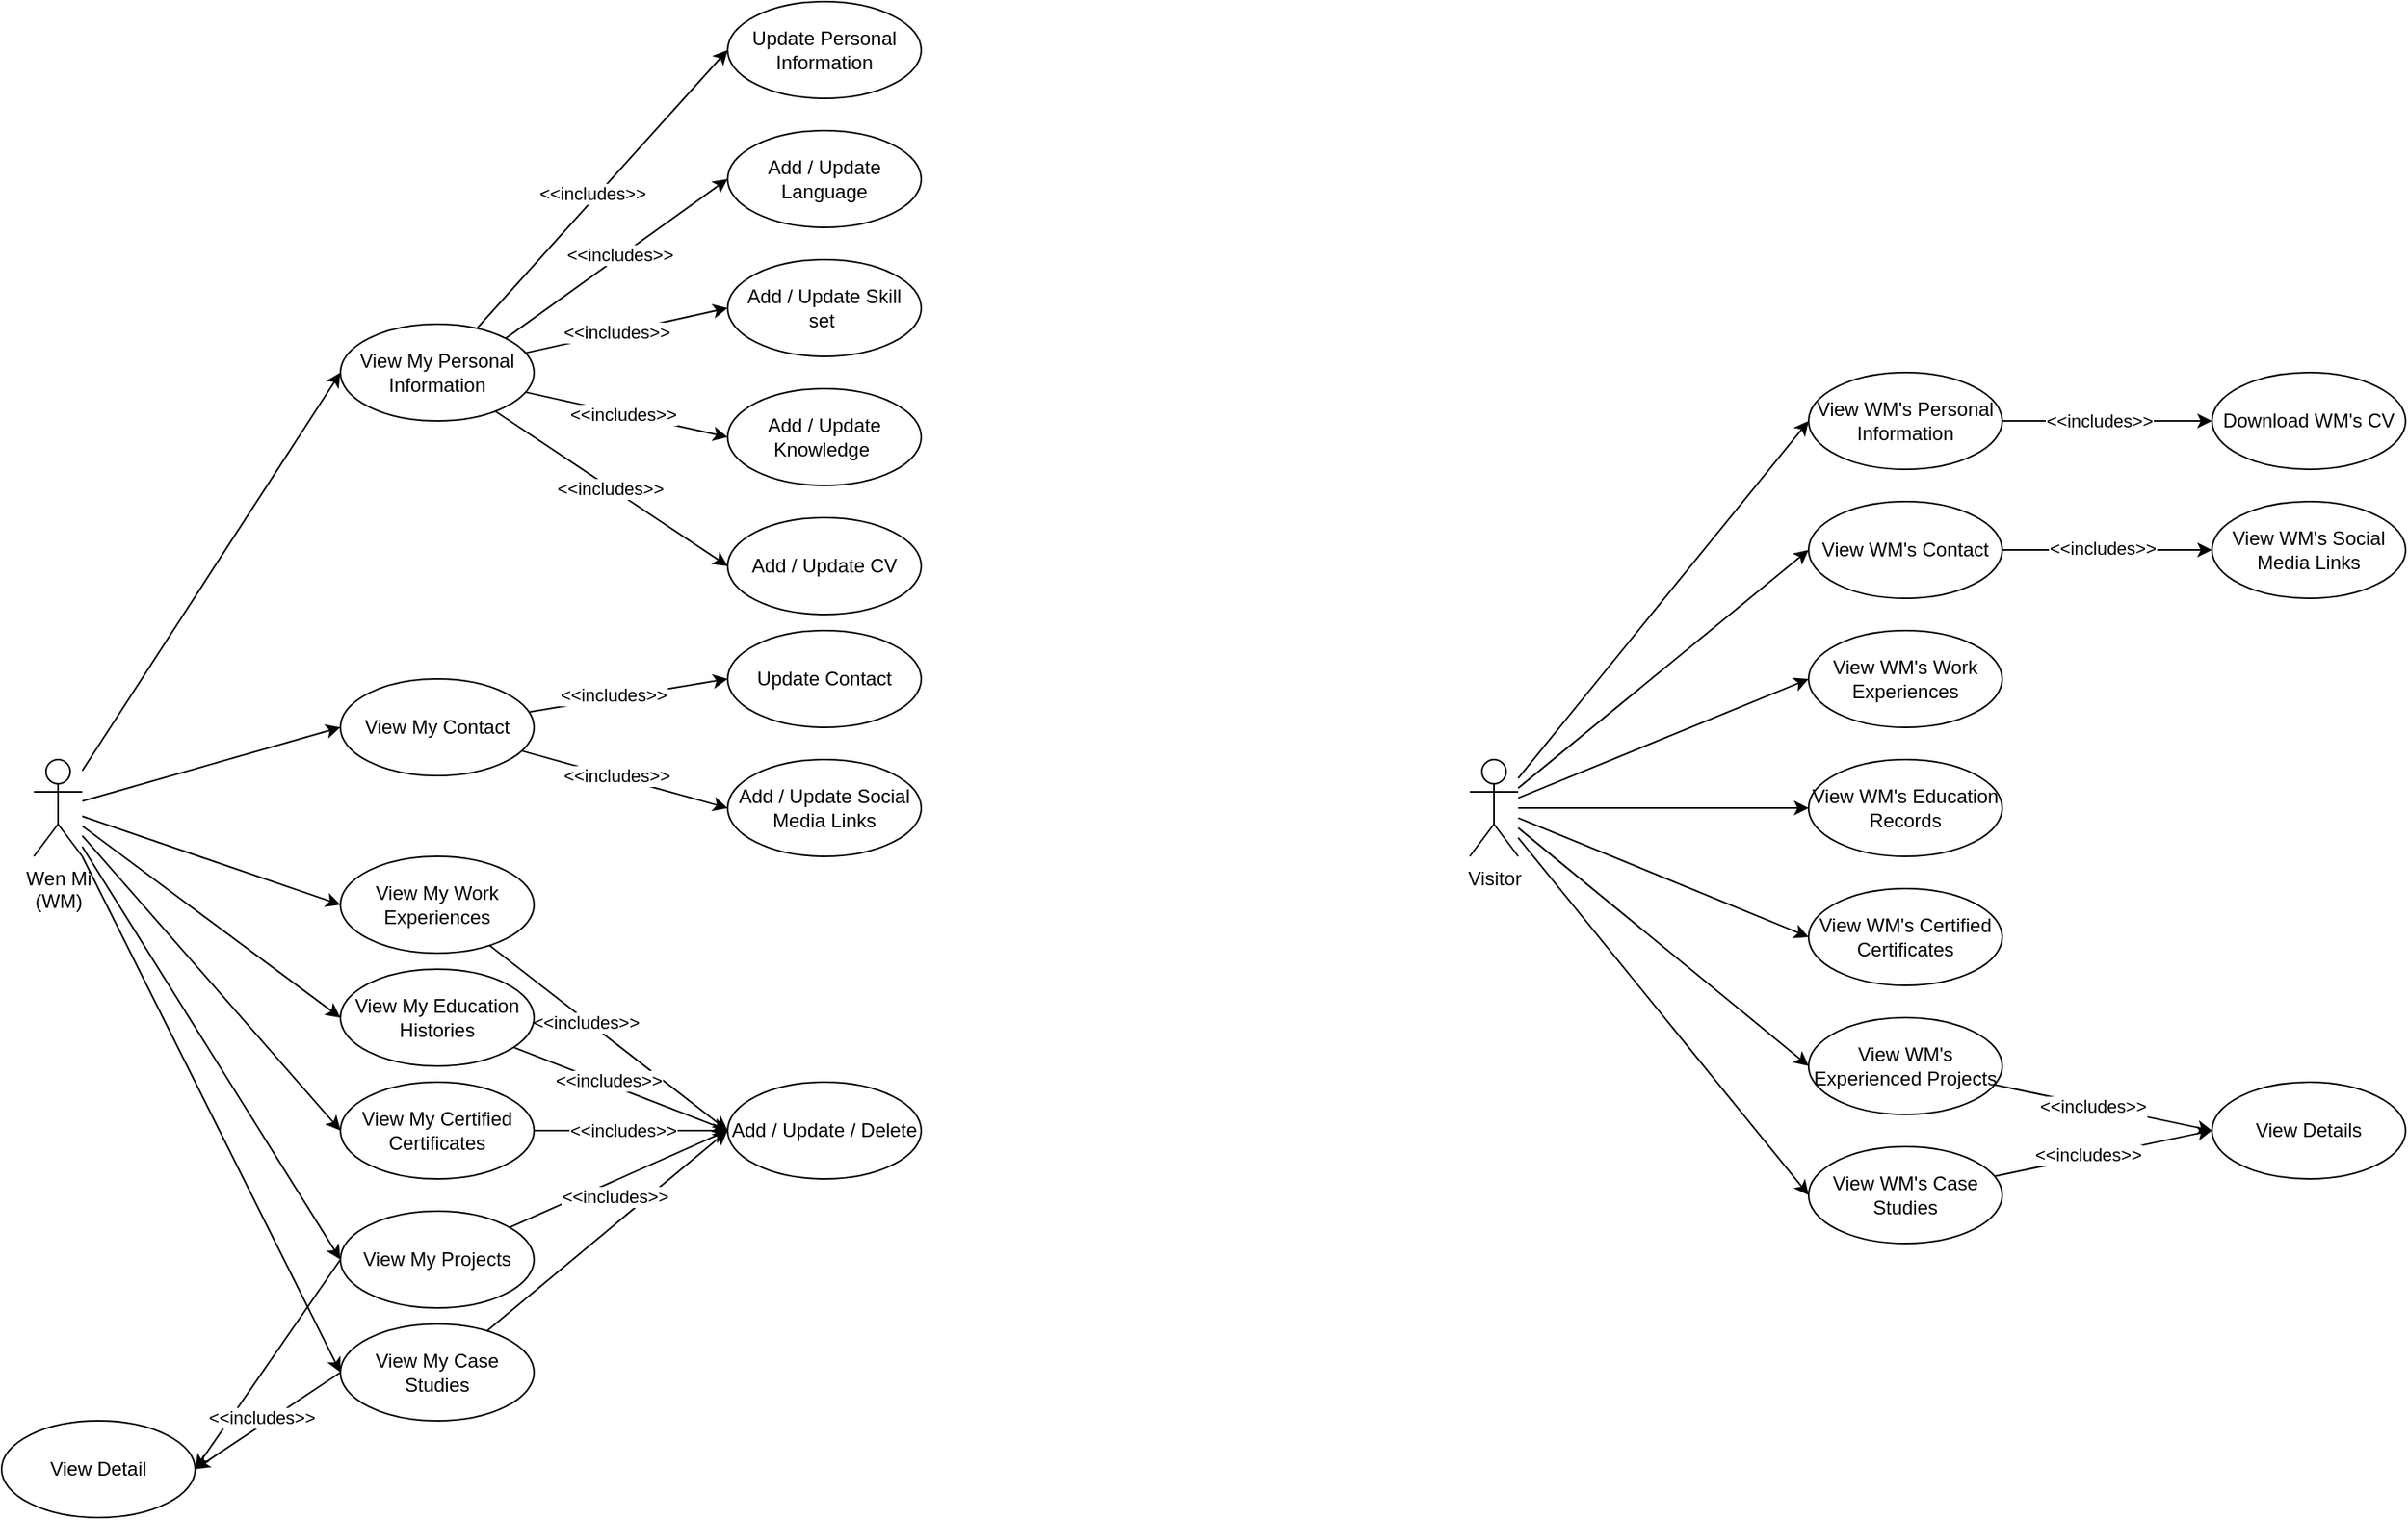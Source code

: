 <mxfile version="27.1.4">
  <diagram name="Use Cases" id="ZiQrT_tuKkAs1ExPT5KR">
    <mxGraphModel dx="2656" dy="2057" grid="1" gridSize="10" guides="1" tooltips="1" connect="1" arrows="1" fold="1" page="1" pageScale="1" pageWidth="850" pageHeight="1100" math="0" shadow="0">
      <root>
        <mxCell id="0" />
        <mxCell id="1" parent="0" />
        <mxCell id="uVi0bnUCJbSageLYhtC--70" style="edgeStyle=none;shape=connector;rounded=0;orthogonalLoop=1;jettySize=auto;html=1;entryX=0;entryY=0.5;entryDx=0;entryDy=0;strokeColor=default;align=center;verticalAlign=middle;fontFamily=Helvetica;fontSize=11;fontColor=default;labelBackgroundColor=default;endArrow=classic;" edge="1" parent="1" source="uVi0bnUCJbSageLYhtC--68" target="uVi0bnUCJbSageLYhtC--57">
          <mxGeometry relative="1" as="geometry" />
        </mxCell>
        <mxCell id="uVi0bnUCJbSageLYhtC--15" style="rounded=0;orthogonalLoop=1;jettySize=auto;html=1;entryX=0;entryY=0.5;entryDx=0;entryDy=0;" edge="1" parent="1" source="uVi0bnUCJbSageLYhtC--1" target="uVi0bnUCJbSageLYhtC--2">
          <mxGeometry relative="1" as="geometry" />
        </mxCell>
        <mxCell id="uVi0bnUCJbSageLYhtC--16" style="edgeStyle=none;shape=connector;rounded=0;orthogonalLoop=1;jettySize=auto;html=1;entryX=0;entryY=0.5;entryDx=0;entryDy=0;strokeColor=default;align=center;verticalAlign=middle;fontFamily=Helvetica;fontSize=11;fontColor=default;labelBackgroundColor=default;endArrow=classic;" edge="1" parent="1" source="uVi0bnUCJbSageLYhtC--1" target="uVi0bnUCJbSageLYhtC--3">
          <mxGeometry relative="1" as="geometry" />
        </mxCell>
        <mxCell id="uVi0bnUCJbSageLYhtC--17" style="edgeStyle=none;shape=connector;rounded=0;orthogonalLoop=1;jettySize=auto;html=1;entryX=0;entryY=0.5;entryDx=0;entryDy=0;strokeColor=default;align=center;verticalAlign=middle;fontFamily=Helvetica;fontSize=11;fontColor=default;labelBackgroundColor=default;endArrow=classic;" edge="1" parent="1" source="uVi0bnUCJbSageLYhtC--1" target="uVi0bnUCJbSageLYhtC--4">
          <mxGeometry relative="1" as="geometry" />
        </mxCell>
        <mxCell id="uVi0bnUCJbSageLYhtC--18" style="edgeStyle=none;shape=connector;rounded=0;orthogonalLoop=1;jettySize=auto;html=1;entryX=0;entryY=0.5;entryDx=0;entryDy=0;strokeColor=default;align=center;verticalAlign=middle;fontFamily=Helvetica;fontSize=11;fontColor=default;labelBackgroundColor=default;endArrow=classic;" edge="1" parent="1" source="uVi0bnUCJbSageLYhtC--1" target="uVi0bnUCJbSageLYhtC--5">
          <mxGeometry relative="1" as="geometry" />
        </mxCell>
        <mxCell id="uVi0bnUCJbSageLYhtC--19" style="edgeStyle=none;shape=connector;rounded=0;orthogonalLoop=1;jettySize=auto;html=1;entryX=0;entryY=0.5;entryDx=0;entryDy=0;strokeColor=default;align=center;verticalAlign=middle;fontFamily=Helvetica;fontSize=11;fontColor=default;labelBackgroundColor=default;endArrow=classic;" edge="1" parent="1" source="uVi0bnUCJbSageLYhtC--1" target="uVi0bnUCJbSageLYhtC--11">
          <mxGeometry relative="1" as="geometry" />
        </mxCell>
        <mxCell id="uVi0bnUCJbSageLYhtC--20" style="edgeStyle=none;shape=connector;rounded=0;orthogonalLoop=1;jettySize=auto;html=1;entryX=0;entryY=0.5;entryDx=0;entryDy=0;strokeColor=default;align=center;verticalAlign=middle;fontFamily=Helvetica;fontSize=11;fontColor=default;labelBackgroundColor=default;endArrow=classic;" edge="1" parent="1" source="uVi0bnUCJbSageLYhtC--1" target="uVi0bnUCJbSageLYhtC--6">
          <mxGeometry relative="1" as="geometry" />
        </mxCell>
        <mxCell id="uVi0bnUCJbSageLYhtC--21" style="edgeStyle=none;shape=connector;rounded=0;orthogonalLoop=1;jettySize=auto;html=1;entryX=0;entryY=0.5;entryDx=0;entryDy=0;strokeColor=default;align=center;verticalAlign=middle;fontFamily=Helvetica;fontSize=11;fontColor=default;labelBackgroundColor=default;endArrow=classic;" edge="1" parent="1" source="uVi0bnUCJbSageLYhtC--1" target="uVi0bnUCJbSageLYhtC--8">
          <mxGeometry relative="1" as="geometry" />
        </mxCell>
        <mxCell id="uVi0bnUCJbSageLYhtC--1" value="Visitor" style="shape=umlActor;verticalLabelPosition=bottom;verticalAlign=top;html=1;outlineConnect=0;" vertex="1" parent="1">
          <mxGeometry x="80" y="480" width="30" height="60" as="geometry" />
        </mxCell>
        <mxCell id="uVi0bnUCJbSageLYhtC--22" style="edgeStyle=none;shape=connector;rounded=0;orthogonalLoop=1;jettySize=auto;html=1;entryX=0;entryY=0.5;entryDx=0;entryDy=0;strokeColor=default;align=center;verticalAlign=middle;fontFamily=Helvetica;fontSize=11;fontColor=default;labelBackgroundColor=default;endArrow=classic;" edge="1" parent="1" source="uVi0bnUCJbSageLYhtC--2" target="uVi0bnUCJbSageLYhtC--12">
          <mxGeometry relative="1" as="geometry" />
        </mxCell>
        <mxCell id="uVi0bnUCJbSageLYhtC--23" value="&amp;lt;&amp;lt;includes&amp;gt;&amp;gt;" style="edgeLabel;html=1;align=center;verticalAlign=middle;resizable=0;points=[];fontFamily=Helvetica;fontSize=11;fontColor=default;labelBackgroundColor=default;" vertex="1" connectable="0" parent="uVi0bnUCJbSageLYhtC--22">
          <mxGeometry x="-0.262" y="-1" relative="1" as="geometry">
            <mxPoint x="12" y="-1" as="offset" />
          </mxGeometry>
        </mxCell>
        <mxCell id="uVi0bnUCJbSageLYhtC--2" value="View WM&#39;s Personal Information" style="ellipse;whiteSpace=wrap;html=1;" vertex="1" parent="1">
          <mxGeometry x="290" y="240" width="120" height="60" as="geometry" />
        </mxCell>
        <mxCell id="uVi0bnUCJbSageLYhtC--3" value="View WM&#39;s Contact" style="ellipse;whiteSpace=wrap;html=1;" vertex="1" parent="1">
          <mxGeometry x="290" y="320" width="120" height="60" as="geometry" />
        </mxCell>
        <mxCell id="uVi0bnUCJbSageLYhtC--4" value="View WM&#39;s Work Experiences" style="ellipse;whiteSpace=wrap;html=1;" vertex="1" parent="1">
          <mxGeometry x="290" y="400" width="120" height="60" as="geometry" />
        </mxCell>
        <mxCell id="uVi0bnUCJbSageLYhtC--5" value="&lt;div&gt;View WM&#39;s Education Records&lt;/div&gt;" style="ellipse;whiteSpace=wrap;html=1;" vertex="1" parent="1">
          <mxGeometry x="290" y="480" width="120" height="60" as="geometry" />
        </mxCell>
        <mxCell id="uVi0bnUCJbSageLYhtC--28" style="edgeStyle=none;shape=connector;rounded=0;orthogonalLoop=1;jettySize=auto;html=1;entryX=0;entryY=0.5;entryDx=0;entryDy=0;strokeColor=default;align=center;verticalAlign=middle;fontFamily=Helvetica;fontSize=11;fontColor=default;labelBackgroundColor=default;endArrow=classic;" edge="1" parent="1" source="uVi0bnUCJbSageLYhtC--6" target="uVi0bnUCJbSageLYhtC--7">
          <mxGeometry relative="1" as="geometry" />
        </mxCell>
        <mxCell id="uVi0bnUCJbSageLYhtC--29" value="&amp;lt;&amp;lt;includes&amp;gt;&amp;gt;" style="edgeLabel;html=1;align=center;verticalAlign=middle;resizable=0;points=[];fontFamily=Helvetica;fontSize=11;fontColor=default;labelBackgroundColor=default;" vertex="1" connectable="0" parent="uVi0bnUCJbSageLYhtC--28">
          <mxGeometry x="-0.102" relative="1" as="geometry">
            <mxPoint as="offset" />
          </mxGeometry>
        </mxCell>
        <mxCell id="uVi0bnUCJbSageLYhtC--6" value="&lt;div&gt;View WM&#39;s Experienced Projects&lt;/div&gt;" style="ellipse;whiteSpace=wrap;html=1;" vertex="1" parent="1">
          <mxGeometry x="290" y="640" width="120" height="60" as="geometry" />
        </mxCell>
        <mxCell id="uVi0bnUCJbSageLYhtC--7" value="&lt;div&gt;View Details&lt;/div&gt;" style="ellipse;whiteSpace=wrap;html=1;" vertex="1" parent="1">
          <mxGeometry x="540" y="680" width="120" height="60" as="geometry" />
        </mxCell>
        <mxCell id="uVi0bnUCJbSageLYhtC--26" style="edgeStyle=none;shape=connector;rounded=0;orthogonalLoop=1;jettySize=auto;html=1;entryX=0;entryY=0.5;entryDx=0;entryDy=0;strokeColor=default;align=center;verticalAlign=middle;fontFamily=Helvetica;fontSize=11;fontColor=default;labelBackgroundColor=default;endArrow=classic;" edge="1" parent="1" source="uVi0bnUCJbSageLYhtC--8" target="uVi0bnUCJbSageLYhtC--7">
          <mxGeometry relative="1" as="geometry" />
        </mxCell>
        <mxCell id="uVi0bnUCJbSageLYhtC--27" value="&amp;lt;&amp;lt;includes&amp;gt;&amp;gt;" style="edgeLabel;html=1;align=center;verticalAlign=middle;resizable=0;points=[];fontFamily=Helvetica;fontSize=11;fontColor=default;labelBackgroundColor=default;" vertex="1" connectable="0" parent="uVi0bnUCJbSageLYhtC--26">
          <mxGeometry x="-0.144" y="1" relative="1" as="geometry">
            <mxPoint as="offset" />
          </mxGeometry>
        </mxCell>
        <mxCell id="uVi0bnUCJbSageLYhtC--8" value="&lt;div&gt;View WM&#39;s Case Studies&lt;/div&gt;" style="ellipse;whiteSpace=wrap;html=1;" vertex="1" parent="1">
          <mxGeometry x="290" y="720" width="120" height="60" as="geometry" />
        </mxCell>
        <mxCell id="uVi0bnUCJbSageLYhtC--11" value="&lt;div&gt;View WM&#39;s Certified Certificates&lt;/div&gt;" style="ellipse;whiteSpace=wrap;html=1;" vertex="1" parent="1">
          <mxGeometry x="290" y="560" width="120" height="60" as="geometry" />
        </mxCell>
        <mxCell id="uVi0bnUCJbSageLYhtC--12" value="Download WM&#39;s CV" style="ellipse;whiteSpace=wrap;html=1;" vertex="1" parent="1">
          <mxGeometry x="540" y="240" width="120" height="60" as="geometry" />
        </mxCell>
        <mxCell id="uVi0bnUCJbSageLYhtC--13" value="View WM&#39;s Social Media Links" style="ellipse;whiteSpace=wrap;html=1;" vertex="1" parent="1">
          <mxGeometry x="540" y="320" width="120" height="60" as="geometry" />
        </mxCell>
        <mxCell id="uVi0bnUCJbSageLYhtC--24" style="edgeStyle=none;shape=connector;rounded=0;orthogonalLoop=1;jettySize=auto;html=1;entryX=0;entryY=0.5;entryDx=0;entryDy=0;strokeColor=default;align=center;verticalAlign=middle;fontFamily=Helvetica;fontSize=11;fontColor=default;labelBackgroundColor=default;endArrow=classic;" edge="1" parent="1" target="uVi0bnUCJbSageLYhtC--13">
          <mxGeometry relative="1" as="geometry">
            <mxPoint x="410" y="350" as="sourcePoint" />
          </mxGeometry>
        </mxCell>
        <mxCell id="uVi0bnUCJbSageLYhtC--25" value="&amp;lt;&amp;lt;includes&amp;gt;&amp;gt;" style="edgeLabel;html=1;align=center;verticalAlign=middle;resizable=0;points=[];fontFamily=Helvetica;fontSize=11;fontColor=default;labelBackgroundColor=default;" vertex="1" connectable="0" parent="uVi0bnUCJbSageLYhtC--24">
          <mxGeometry x="0.277" y="-1" relative="1" as="geometry">
            <mxPoint x="-21" y="-2" as="offset" />
          </mxGeometry>
        </mxCell>
        <mxCell id="uVi0bnUCJbSageLYhtC--78" style="edgeStyle=none;shape=connector;rounded=0;orthogonalLoop=1;jettySize=auto;html=1;entryX=0;entryY=0.5;entryDx=0;entryDy=0;strokeColor=default;align=center;verticalAlign=middle;fontFamily=Helvetica;fontSize=11;fontColor=default;labelBackgroundColor=default;endArrow=classic;" edge="1" parent="1" source="uVi0bnUCJbSageLYhtC--30" target="uVi0bnUCJbSageLYhtC--31">
          <mxGeometry relative="1" as="geometry" />
        </mxCell>
        <mxCell id="uVi0bnUCJbSageLYhtC--79" style="edgeStyle=none;shape=connector;rounded=0;orthogonalLoop=1;jettySize=auto;html=1;entryX=0;entryY=0.5;entryDx=0;entryDy=0;strokeColor=default;align=center;verticalAlign=middle;fontFamily=Helvetica;fontSize=11;fontColor=default;labelBackgroundColor=default;endArrow=classic;" edge="1" parent="1" source="uVi0bnUCJbSageLYhtC--30" target="uVi0bnUCJbSageLYhtC--47">
          <mxGeometry relative="1" as="geometry" />
        </mxCell>
        <mxCell id="uVi0bnUCJbSageLYhtC--80" style="edgeStyle=none;shape=connector;rounded=0;orthogonalLoop=1;jettySize=auto;html=1;entryX=0;entryY=0.5;entryDx=0;entryDy=0;strokeColor=default;align=center;verticalAlign=middle;fontFamily=Helvetica;fontSize=11;fontColor=default;labelBackgroundColor=default;endArrow=classic;" edge="1" parent="1" source="uVi0bnUCJbSageLYhtC--30" target="uVi0bnUCJbSageLYhtC--54">
          <mxGeometry relative="1" as="geometry" />
        </mxCell>
        <mxCell id="uVi0bnUCJbSageLYhtC--81" style="edgeStyle=none;shape=connector;rounded=0;orthogonalLoop=1;jettySize=auto;html=1;entryX=0;entryY=0.5;entryDx=0;entryDy=0;strokeColor=default;align=center;verticalAlign=middle;fontFamily=Helvetica;fontSize=11;fontColor=default;labelBackgroundColor=default;endArrow=classic;" edge="1" parent="1" source="uVi0bnUCJbSageLYhtC--30" target="uVi0bnUCJbSageLYhtC--55">
          <mxGeometry relative="1" as="geometry" />
        </mxCell>
        <mxCell id="uVi0bnUCJbSageLYhtC--82" style="edgeStyle=none;shape=connector;rounded=0;orthogonalLoop=1;jettySize=auto;html=1;entryX=0;entryY=0.5;entryDx=0;entryDy=0;strokeColor=default;align=center;verticalAlign=middle;fontFamily=Helvetica;fontSize=11;fontColor=default;labelBackgroundColor=default;endArrow=classic;" edge="1" parent="1" source="uVi0bnUCJbSageLYhtC--30" target="uVi0bnUCJbSageLYhtC--63">
          <mxGeometry relative="1" as="geometry" />
        </mxCell>
        <mxCell id="uVi0bnUCJbSageLYhtC--83" style="edgeStyle=none;shape=connector;rounded=0;orthogonalLoop=1;jettySize=auto;html=1;entryX=0;entryY=0.5;entryDx=0;entryDy=0;strokeColor=default;align=center;verticalAlign=middle;fontFamily=Helvetica;fontSize=11;fontColor=default;labelBackgroundColor=default;endArrow=classic;" edge="1" parent="1" source="uVi0bnUCJbSageLYhtC--30" target="uVi0bnUCJbSageLYhtC--67">
          <mxGeometry relative="1" as="geometry" />
        </mxCell>
        <mxCell id="uVi0bnUCJbSageLYhtC--84" style="edgeStyle=none;shape=connector;rounded=0;orthogonalLoop=1;jettySize=auto;html=1;entryX=0;entryY=0.5;entryDx=0;entryDy=0;strokeColor=default;align=center;verticalAlign=middle;fontFamily=Helvetica;fontSize=11;fontColor=default;labelBackgroundColor=default;endArrow=classic;" edge="1" parent="1" source="uVi0bnUCJbSageLYhtC--30" target="uVi0bnUCJbSageLYhtC--68">
          <mxGeometry relative="1" as="geometry" />
        </mxCell>
        <mxCell id="uVi0bnUCJbSageLYhtC--30" value="&lt;div&gt;Wen Mi&lt;/div&gt;&lt;div&gt;(WM)&lt;/div&gt;" style="shape=umlActor;verticalLabelPosition=bottom;verticalAlign=top;html=1;outlineConnect=0;" vertex="1" parent="1">
          <mxGeometry x="-810" y="480" width="30" height="60" as="geometry" />
        </mxCell>
        <mxCell id="uVi0bnUCJbSageLYhtC--36" style="edgeStyle=none;shape=connector;rounded=0;orthogonalLoop=1;jettySize=auto;html=1;entryX=0;entryY=0.5;entryDx=0;entryDy=0;strokeColor=default;align=center;verticalAlign=middle;fontFamily=Helvetica;fontSize=11;fontColor=default;labelBackgroundColor=default;endArrow=classic;" edge="1" parent="1" source="uVi0bnUCJbSageLYhtC--31" target="uVi0bnUCJbSageLYhtC--32">
          <mxGeometry relative="1" as="geometry" />
        </mxCell>
        <mxCell id="uVi0bnUCJbSageLYhtC--40" value="&amp;lt;&amp;lt;includes&amp;gt;&amp;gt;" style="edgeLabel;html=1;align=center;verticalAlign=middle;resizable=0;points=[];fontFamily=Helvetica;fontSize=11;fontColor=default;labelBackgroundColor=default;" vertex="1" connectable="0" parent="uVi0bnUCJbSageLYhtC--36">
          <mxGeometry x="-0.059" y="3" relative="1" as="geometry">
            <mxPoint as="offset" />
          </mxGeometry>
        </mxCell>
        <mxCell id="uVi0bnUCJbSageLYhtC--37" style="edgeStyle=none;shape=connector;rounded=0;orthogonalLoop=1;jettySize=auto;html=1;entryX=0;entryY=0.5;entryDx=0;entryDy=0;strokeColor=default;align=center;verticalAlign=middle;fontFamily=Helvetica;fontSize=11;fontColor=default;labelBackgroundColor=default;endArrow=classic;" edge="1" parent="1" source="uVi0bnUCJbSageLYhtC--31" target="uVi0bnUCJbSageLYhtC--33">
          <mxGeometry relative="1" as="geometry" />
        </mxCell>
        <mxCell id="uVi0bnUCJbSageLYhtC--41" value="&amp;lt;&amp;lt;includes&amp;gt;&amp;gt;" style="edgeLabel;html=1;align=center;verticalAlign=middle;resizable=0;points=[];fontFamily=Helvetica;fontSize=11;fontColor=default;labelBackgroundColor=default;" vertex="1" connectable="0" parent="uVi0bnUCJbSageLYhtC--37">
          <mxGeometry x="-0.096" y="1" relative="1" as="geometry">
            <mxPoint as="offset" />
          </mxGeometry>
        </mxCell>
        <mxCell id="uVi0bnUCJbSageLYhtC--39" style="edgeStyle=none;shape=connector;rounded=0;orthogonalLoop=1;jettySize=auto;html=1;entryX=0;entryY=0.5;entryDx=0;entryDy=0;strokeColor=default;align=center;verticalAlign=middle;fontFamily=Helvetica;fontSize=11;fontColor=default;labelBackgroundColor=default;endArrow=classic;" edge="1" parent="1" source="uVi0bnUCJbSageLYhtC--31" target="uVi0bnUCJbSageLYhtC--35">
          <mxGeometry relative="1" as="geometry" />
        </mxCell>
        <mxCell id="uVi0bnUCJbSageLYhtC--43" value="&amp;lt;&amp;lt;includes&amp;gt;&amp;gt;" style="edgeLabel;html=1;align=center;verticalAlign=middle;resizable=0;points=[];fontFamily=Helvetica;fontSize=11;fontColor=default;labelBackgroundColor=default;" vertex="1" connectable="0" parent="uVi0bnUCJbSageLYhtC--39">
          <mxGeometry x="-0.012" relative="1" as="geometry">
            <mxPoint as="offset" />
          </mxGeometry>
        </mxCell>
        <mxCell id="uVi0bnUCJbSageLYhtC--45" style="edgeStyle=none;shape=connector;rounded=0;orthogonalLoop=1;jettySize=auto;html=1;exitX=1;exitY=0;exitDx=0;exitDy=0;entryX=0;entryY=0.5;entryDx=0;entryDy=0;strokeColor=default;align=center;verticalAlign=middle;fontFamily=Helvetica;fontSize=11;fontColor=default;labelBackgroundColor=default;endArrow=classic;" edge="1" parent="1" source="uVi0bnUCJbSageLYhtC--31" target="uVi0bnUCJbSageLYhtC--44">
          <mxGeometry relative="1" as="geometry" />
        </mxCell>
        <mxCell id="uVi0bnUCJbSageLYhtC--46" value="&amp;lt;&amp;lt;includes&amp;gt;&amp;gt;" style="edgeLabel;html=1;align=center;verticalAlign=middle;resizable=0;points=[];fontFamily=Helvetica;fontSize=11;fontColor=default;labelBackgroundColor=default;" vertex="1" connectable="0" parent="uVi0bnUCJbSageLYhtC--45">
          <mxGeometry x="0.034" y="1" relative="1" as="geometry">
            <mxPoint as="offset" />
          </mxGeometry>
        </mxCell>
        <mxCell id="uVi0bnUCJbSageLYhtC--31" value="View My Personal Information" style="ellipse;whiteSpace=wrap;html=1;" vertex="1" parent="1">
          <mxGeometry x="-620" y="210" width="120" height="60" as="geometry" />
        </mxCell>
        <mxCell id="uVi0bnUCJbSageLYhtC--32" value="Update Personal Information" style="ellipse;whiteSpace=wrap;html=1;" vertex="1" parent="1">
          <mxGeometry x="-380" y="10" width="120" height="60" as="geometry" />
        </mxCell>
        <mxCell id="uVi0bnUCJbSageLYhtC--33" value="Add / Update Skill set&amp;nbsp;" style="ellipse;whiteSpace=wrap;html=1;" vertex="1" parent="1">
          <mxGeometry x="-380" y="170" width="120" height="60" as="geometry" />
        </mxCell>
        <mxCell id="uVi0bnUCJbSageLYhtC--34" value="Add / Update Knowledge&amp;nbsp;" style="ellipse;whiteSpace=wrap;html=1;" vertex="1" parent="1">
          <mxGeometry x="-380" y="250" width="120" height="60" as="geometry" />
        </mxCell>
        <mxCell id="uVi0bnUCJbSageLYhtC--35" value="Add / Update CV" style="ellipse;whiteSpace=wrap;html=1;" vertex="1" parent="1">
          <mxGeometry x="-380" y="330" width="120" height="60" as="geometry" />
        </mxCell>
        <mxCell id="uVi0bnUCJbSageLYhtC--38" style="edgeStyle=none;shape=connector;rounded=0;orthogonalLoop=1;jettySize=auto;html=1;entryX=0;entryY=0.5;entryDx=0;entryDy=0;strokeColor=default;align=center;verticalAlign=middle;fontFamily=Helvetica;fontSize=11;fontColor=default;labelBackgroundColor=default;endArrow=classic;" edge="1" parent="1" source="uVi0bnUCJbSageLYhtC--31" target="uVi0bnUCJbSageLYhtC--34">
          <mxGeometry relative="1" as="geometry" />
        </mxCell>
        <mxCell id="uVi0bnUCJbSageLYhtC--42" value="&amp;lt;&amp;lt;includes&amp;gt;&amp;gt;" style="edgeLabel;html=1;align=center;verticalAlign=middle;resizable=0;points=[];fontFamily=Helvetica;fontSize=11;fontColor=default;labelBackgroundColor=default;" vertex="1" connectable="0" parent="uVi0bnUCJbSageLYhtC--38">
          <mxGeometry x="-0.048" relative="1" as="geometry">
            <mxPoint as="offset" />
          </mxGeometry>
        </mxCell>
        <mxCell id="uVi0bnUCJbSageLYhtC--44" value="Add / Update Language" style="ellipse;whiteSpace=wrap;html=1;" vertex="1" parent="1">
          <mxGeometry x="-380" y="90" width="120" height="60" as="geometry" />
        </mxCell>
        <mxCell id="uVi0bnUCJbSageLYhtC--50" style="edgeStyle=none;shape=connector;rounded=0;orthogonalLoop=1;jettySize=auto;html=1;entryX=0;entryY=0.5;entryDx=0;entryDy=0;strokeColor=default;align=center;verticalAlign=middle;fontFamily=Helvetica;fontSize=11;fontColor=default;labelBackgroundColor=default;endArrow=classic;" edge="1" parent="1" source="uVi0bnUCJbSageLYhtC--47" target="uVi0bnUCJbSageLYhtC--48">
          <mxGeometry relative="1" as="geometry" />
        </mxCell>
        <mxCell id="uVi0bnUCJbSageLYhtC--52" value="&amp;lt;&amp;lt;includes&amp;gt;&amp;gt;" style="edgeLabel;html=1;align=center;verticalAlign=middle;resizable=0;points=[];fontFamily=Helvetica;fontSize=11;fontColor=default;labelBackgroundColor=default;" vertex="1" connectable="0" parent="uVi0bnUCJbSageLYhtC--50">
          <mxGeometry x="-0.149" y="2" relative="1" as="geometry">
            <mxPoint as="offset" />
          </mxGeometry>
        </mxCell>
        <mxCell id="uVi0bnUCJbSageLYhtC--51" style="edgeStyle=none;shape=connector;rounded=0;orthogonalLoop=1;jettySize=auto;html=1;entryX=0;entryY=0.5;entryDx=0;entryDy=0;strokeColor=default;align=center;verticalAlign=middle;fontFamily=Helvetica;fontSize=11;fontColor=default;labelBackgroundColor=default;endArrow=classic;" edge="1" parent="1" source="uVi0bnUCJbSageLYhtC--47" target="uVi0bnUCJbSageLYhtC--49">
          <mxGeometry relative="1" as="geometry" />
        </mxCell>
        <mxCell id="uVi0bnUCJbSageLYhtC--53" value="&amp;lt;&amp;lt;includes&amp;gt;&amp;gt;" style="edgeLabel;html=1;align=center;verticalAlign=middle;resizable=0;points=[];fontFamily=Helvetica;fontSize=11;fontColor=default;labelBackgroundColor=default;" vertex="1" connectable="0" parent="uVi0bnUCJbSageLYhtC--51">
          <mxGeometry x="-0.085" y="1" relative="1" as="geometry">
            <mxPoint as="offset" />
          </mxGeometry>
        </mxCell>
        <mxCell id="uVi0bnUCJbSageLYhtC--47" value="View My Contact" style="ellipse;whiteSpace=wrap;html=1;" vertex="1" parent="1">
          <mxGeometry x="-620" y="430" width="120" height="60" as="geometry" />
        </mxCell>
        <mxCell id="uVi0bnUCJbSageLYhtC--48" value="Update Contact" style="ellipse;whiteSpace=wrap;html=1;" vertex="1" parent="1">
          <mxGeometry x="-380" y="400" width="120" height="60" as="geometry" />
        </mxCell>
        <mxCell id="uVi0bnUCJbSageLYhtC--49" value="Add / Update Social Media Links" style="ellipse;whiteSpace=wrap;html=1;" vertex="1" parent="1">
          <mxGeometry x="-380" y="480" width="120" height="60" as="geometry" />
        </mxCell>
        <mxCell id="uVi0bnUCJbSageLYhtC--58" style="edgeStyle=none;shape=connector;rounded=0;orthogonalLoop=1;jettySize=auto;html=1;entryX=0;entryY=0.5;entryDx=0;entryDy=0;strokeColor=default;align=center;verticalAlign=middle;fontFamily=Helvetica;fontSize=11;fontColor=default;labelBackgroundColor=default;endArrow=classic;" edge="1" parent="1" source="uVi0bnUCJbSageLYhtC--54" target="uVi0bnUCJbSageLYhtC--57">
          <mxGeometry relative="1" as="geometry" />
        </mxCell>
        <mxCell id="uVi0bnUCJbSageLYhtC--61" value="&amp;lt;&amp;lt;includes&amp;gt;&amp;gt;" style="edgeLabel;html=1;align=center;verticalAlign=middle;resizable=0;points=[];fontFamily=Helvetica;fontSize=11;fontColor=default;labelBackgroundColor=default;" vertex="1" connectable="0" parent="uVi0bnUCJbSageLYhtC--58">
          <mxGeometry x="-0.187" y="-1" relative="1" as="geometry">
            <mxPoint as="offset" />
          </mxGeometry>
        </mxCell>
        <mxCell id="uVi0bnUCJbSageLYhtC--54" value="View My Work Experiences" style="ellipse;whiteSpace=wrap;html=1;" vertex="1" parent="1">
          <mxGeometry x="-620" y="540" width="120" height="60" as="geometry" />
        </mxCell>
        <mxCell id="uVi0bnUCJbSageLYhtC--59" style="edgeStyle=none;shape=connector;rounded=0;orthogonalLoop=1;jettySize=auto;html=1;entryX=0;entryY=0.5;entryDx=0;entryDy=0;strokeColor=default;align=center;verticalAlign=middle;fontFamily=Helvetica;fontSize=11;fontColor=default;labelBackgroundColor=default;endArrow=classic;" edge="1" parent="1" source="uVi0bnUCJbSageLYhtC--55" target="uVi0bnUCJbSageLYhtC--57">
          <mxGeometry relative="1" as="geometry" />
        </mxCell>
        <mxCell id="uVi0bnUCJbSageLYhtC--62" value="&amp;lt;&amp;lt;includes&amp;gt;&amp;gt;" style="edgeLabel;html=1;align=center;verticalAlign=middle;resizable=0;points=[];fontFamily=Helvetica;fontSize=11;fontColor=default;labelBackgroundColor=default;" vertex="1" connectable="0" parent="uVi0bnUCJbSageLYhtC--59">
          <mxGeometry x="-0.128" y="2" relative="1" as="geometry">
            <mxPoint as="offset" />
          </mxGeometry>
        </mxCell>
        <mxCell id="uVi0bnUCJbSageLYhtC--55" value="View My Education Histories" style="ellipse;whiteSpace=wrap;html=1;" vertex="1" parent="1">
          <mxGeometry x="-620" y="610" width="120" height="60" as="geometry" />
        </mxCell>
        <mxCell id="uVi0bnUCJbSageLYhtC--57" value="Add / Update / Delete" style="ellipse;whiteSpace=wrap;html=1;" vertex="1" parent="1">
          <mxGeometry x="-380" y="680" width="120" height="60" as="geometry" />
        </mxCell>
        <mxCell id="uVi0bnUCJbSageLYhtC--64" style="edgeStyle=none;shape=connector;rounded=0;orthogonalLoop=1;jettySize=auto;html=1;entryX=0;entryY=0.5;entryDx=0;entryDy=0;strokeColor=default;align=center;verticalAlign=middle;fontFamily=Helvetica;fontSize=11;fontColor=default;labelBackgroundColor=default;endArrow=classic;" edge="1" parent="1" source="uVi0bnUCJbSageLYhtC--63" target="uVi0bnUCJbSageLYhtC--57">
          <mxGeometry relative="1" as="geometry" />
        </mxCell>
        <mxCell id="uVi0bnUCJbSageLYhtC--66" value="&amp;lt;&amp;lt;includes&amp;gt;&amp;gt;" style="edgeLabel;html=1;align=center;verticalAlign=middle;resizable=0;points=[];fontFamily=Helvetica;fontSize=11;fontColor=default;labelBackgroundColor=default;" vertex="1" connectable="0" parent="uVi0bnUCJbSageLYhtC--64">
          <mxGeometry x="-0.083" y="-1" relative="1" as="geometry">
            <mxPoint y="-1" as="offset" />
          </mxGeometry>
        </mxCell>
        <mxCell id="uVi0bnUCJbSageLYhtC--63" value="View My Certified Certificates" style="ellipse;whiteSpace=wrap;html=1;" vertex="1" parent="1">
          <mxGeometry x="-620" y="680" width="120" height="60" as="geometry" />
        </mxCell>
        <mxCell id="uVi0bnUCJbSageLYhtC--69" style="edgeStyle=none;shape=connector;rounded=0;orthogonalLoop=1;jettySize=auto;html=1;entryX=0;entryY=0.5;entryDx=0;entryDy=0;strokeColor=default;align=center;verticalAlign=middle;fontFamily=Helvetica;fontSize=11;fontColor=default;labelBackgroundColor=default;endArrow=classic;" edge="1" parent="1" source="uVi0bnUCJbSageLYhtC--67" target="uVi0bnUCJbSageLYhtC--57">
          <mxGeometry relative="1" as="geometry" />
        </mxCell>
        <mxCell id="uVi0bnUCJbSageLYhtC--71" value="&amp;lt;&amp;lt;includes&amp;gt;&amp;gt;" style="edgeLabel;html=1;align=center;verticalAlign=middle;resizable=0;points=[];fontFamily=Helvetica;fontSize=11;fontColor=default;labelBackgroundColor=default;" vertex="1" connectable="0" parent="uVi0bnUCJbSageLYhtC--69">
          <mxGeometry x="-0.149" y="-1" relative="1" as="geometry">
            <mxPoint x="7" y="5" as="offset" />
          </mxGeometry>
        </mxCell>
        <mxCell id="uVi0bnUCJbSageLYhtC--74" style="edgeStyle=none;shape=connector;rounded=0;orthogonalLoop=1;jettySize=auto;html=1;exitX=0;exitY=0.5;exitDx=0;exitDy=0;entryX=1;entryY=0.5;entryDx=0;entryDy=0;strokeColor=default;align=center;verticalAlign=middle;fontFamily=Helvetica;fontSize=11;fontColor=default;labelBackgroundColor=default;endArrow=classic;" edge="1" parent="1" source="uVi0bnUCJbSageLYhtC--67" target="uVi0bnUCJbSageLYhtC--73">
          <mxGeometry relative="1" as="geometry" />
        </mxCell>
        <mxCell id="uVi0bnUCJbSageLYhtC--67" value="View My Projects" style="ellipse;whiteSpace=wrap;html=1;" vertex="1" parent="1">
          <mxGeometry x="-620" y="760" width="120" height="60" as="geometry" />
        </mxCell>
        <mxCell id="uVi0bnUCJbSageLYhtC--75" style="edgeStyle=none;shape=connector;rounded=0;orthogonalLoop=1;jettySize=auto;html=1;exitX=0;exitY=0.5;exitDx=0;exitDy=0;strokeColor=default;align=center;verticalAlign=middle;fontFamily=Helvetica;fontSize=11;fontColor=default;labelBackgroundColor=default;endArrow=classic;entryX=1;entryY=0.5;entryDx=0;entryDy=0;" edge="1" parent="1" source="uVi0bnUCJbSageLYhtC--68" target="uVi0bnUCJbSageLYhtC--73">
          <mxGeometry relative="1" as="geometry">
            <mxPoint x="-680" y="800" as="targetPoint" />
          </mxGeometry>
        </mxCell>
        <mxCell id="uVi0bnUCJbSageLYhtC--77" value="&amp;lt;&amp;lt;includes&amp;gt;&amp;gt;" style="edgeLabel;html=1;align=center;verticalAlign=middle;resizable=0;points=[];fontFamily=Helvetica;fontSize=11;fontColor=default;labelBackgroundColor=default;" vertex="1" connectable="0" parent="uVi0bnUCJbSageLYhtC--75">
          <mxGeometry x="-0.072" relative="1" as="geometry">
            <mxPoint x="-8" as="offset" />
          </mxGeometry>
        </mxCell>
        <mxCell id="uVi0bnUCJbSageLYhtC--68" value="View My Case Studies" style="ellipse;whiteSpace=wrap;html=1;" vertex="1" parent="1">
          <mxGeometry x="-620" y="830" width="120" height="60" as="geometry" />
        </mxCell>
        <mxCell id="uVi0bnUCJbSageLYhtC--73" value="View Detail" style="ellipse;whiteSpace=wrap;html=1;" vertex="1" parent="1">
          <mxGeometry x="-830" y="890" width="120" height="60" as="geometry" />
        </mxCell>
      </root>
    </mxGraphModel>
  </diagram>
</mxfile>
